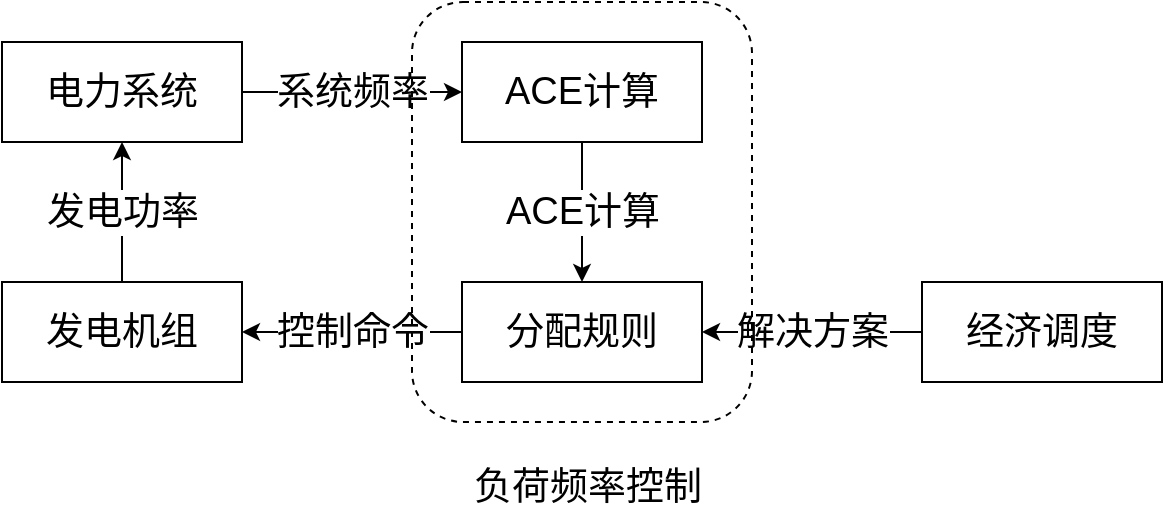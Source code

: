 <mxfile version="19.0.0" type="github">
  <diagram id="LGe4wh-2-dh8B7qXWwJX" name="Page-1">
    <mxGraphModel dx="1209" dy="634" grid="1" gridSize="10" guides="1" tooltips="1" connect="1" arrows="1" fold="1" page="1" pageScale="1" pageWidth="827" pageHeight="1169" math="0" shadow="0">
      <root>
        <mxCell id="0" />
        <mxCell id="1" parent="0" />
        <mxCell id="74RRN_56JLmQ9nVY0l3A-11" value="系统频率" style="edgeStyle=orthogonalEdgeStyle;rounded=0;orthogonalLoop=1;jettySize=auto;html=1;exitX=1;exitY=0.5;exitDx=0;exitDy=0;fontSize=19;" edge="1" parent="1" source="74RRN_56JLmQ9nVY0l3A-1" target="74RRN_56JLmQ9nVY0l3A-3">
          <mxGeometry relative="1" as="geometry" />
        </mxCell>
        <mxCell id="74RRN_56JLmQ9nVY0l3A-1" value="&lt;font style=&quot;font-size: 19px;&quot;&gt;电力系统&lt;/font&gt;" style="rounded=0;whiteSpace=wrap;html=1;" vertex="1" parent="1">
          <mxGeometry x="200" y="180" width="120" height="50" as="geometry" />
        </mxCell>
        <mxCell id="74RRN_56JLmQ9nVY0l3A-8" value="发电功率" style="edgeStyle=orthogonalEdgeStyle;rounded=0;orthogonalLoop=1;jettySize=auto;html=1;exitX=0.5;exitY=0;exitDx=0;exitDy=0;entryX=0.5;entryY=1;entryDx=0;entryDy=0;fontSize=19;" edge="1" parent="1" source="74RRN_56JLmQ9nVY0l3A-2" target="74RRN_56JLmQ9nVY0l3A-1">
          <mxGeometry relative="1" as="geometry" />
        </mxCell>
        <mxCell id="74RRN_56JLmQ9nVY0l3A-2" value="&lt;font style=&quot;font-size: 19px;&quot;&gt;发电机组&lt;br&gt;&lt;/font&gt;" style="rounded=0;whiteSpace=wrap;html=1;" vertex="1" parent="1">
          <mxGeometry x="200" y="300" width="120" height="50" as="geometry" />
        </mxCell>
        <mxCell id="74RRN_56JLmQ9nVY0l3A-13" value="ACE计算" style="edgeStyle=orthogonalEdgeStyle;rounded=0;orthogonalLoop=1;jettySize=auto;html=1;exitX=0.5;exitY=1;exitDx=0;exitDy=0;fontSize=19;" edge="1" parent="1" source="74RRN_56JLmQ9nVY0l3A-3" target="74RRN_56JLmQ9nVY0l3A-4">
          <mxGeometry relative="1" as="geometry" />
        </mxCell>
        <mxCell id="74RRN_56JLmQ9nVY0l3A-3" value="&lt;span style=&quot;font-size: 19px;&quot;&gt;ACE计算&lt;br&gt;&lt;/span&gt;" style="rounded=0;whiteSpace=wrap;html=1;" vertex="1" parent="1">
          <mxGeometry x="430" y="180" width="120" height="50" as="geometry" />
        </mxCell>
        <mxCell id="74RRN_56JLmQ9nVY0l3A-15" value="控制命令" style="edgeStyle=orthogonalEdgeStyle;rounded=0;orthogonalLoop=1;jettySize=auto;html=1;exitX=0;exitY=0.5;exitDx=0;exitDy=0;fontSize=19;" edge="1" parent="1" source="74RRN_56JLmQ9nVY0l3A-4" target="74RRN_56JLmQ9nVY0l3A-2">
          <mxGeometry relative="1" as="geometry" />
        </mxCell>
        <mxCell id="74RRN_56JLmQ9nVY0l3A-4" value="&lt;span style=&quot;font-size: 19px;&quot;&gt;分配规则&lt;br&gt;&lt;/span&gt;" style="rounded=0;whiteSpace=wrap;html=1;" vertex="1" parent="1">
          <mxGeometry x="430" y="300" width="120" height="50" as="geometry" />
        </mxCell>
        <mxCell id="74RRN_56JLmQ9nVY0l3A-17" value="解决方案" style="edgeStyle=orthogonalEdgeStyle;rounded=0;orthogonalLoop=1;jettySize=auto;html=1;exitX=0;exitY=0.5;exitDx=0;exitDy=0;entryX=1;entryY=0.5;entryDx=0;entryDy=0;fontSize=19;" edge="1" parent="1" source="74RRN_56JLmQ9nVY0l3A-5" target="74RRN_56JLmQ9nVY0l3A-4">
          <mxGeometry relative="1" as="geometry" />
        </mxCell>
        <mxCell id="74RRN_56JLmQ9nVY0l3A-5" value="&lt;span style=&quot;font-size: 19px;&quot;&gt;经济调度&lt;br&gt;&lt;/span&gt;" style="rounded=0;whiteSpace=wrap;html=1;" vertex="1" parent="1">
          <mxGeometry x="660" y="300" width="120" height="50" as="geometry" />
        </mxCell>
        <mxCell id="74RRN_56JLmQ9nVY0l3A-18" value="" style="rounded=1;whiteSpace=wrap;html=1;fontSize=19;fillColor=none;dashed=1;" vertex="1" parent="1">
          <mxGeometry x="405" y="160" width="170" height="210" as="geometry" />
        </mxCell>
        <mxCell id="74RRN_56JLmQ9nVY0l3A-20" value="负荷频率控制" style="text;strokeColor=none;fillColor=none;align=left;verticalAlign=middle;spacingLeft=4;spacingRight=4;overflow=hidden;points=[[0,0.5],[1,0.5]];portConstraint=eastwest;rotatable=0;dashed=1;fontSize=19;" vertex="1" parent="1">
          <mxGeometry x="430" y="380" width="140" height="40" as="geometry" />
        </mxCell>
      </root>
    </mxGraphModel>
  </diagram>
</mxfile>

